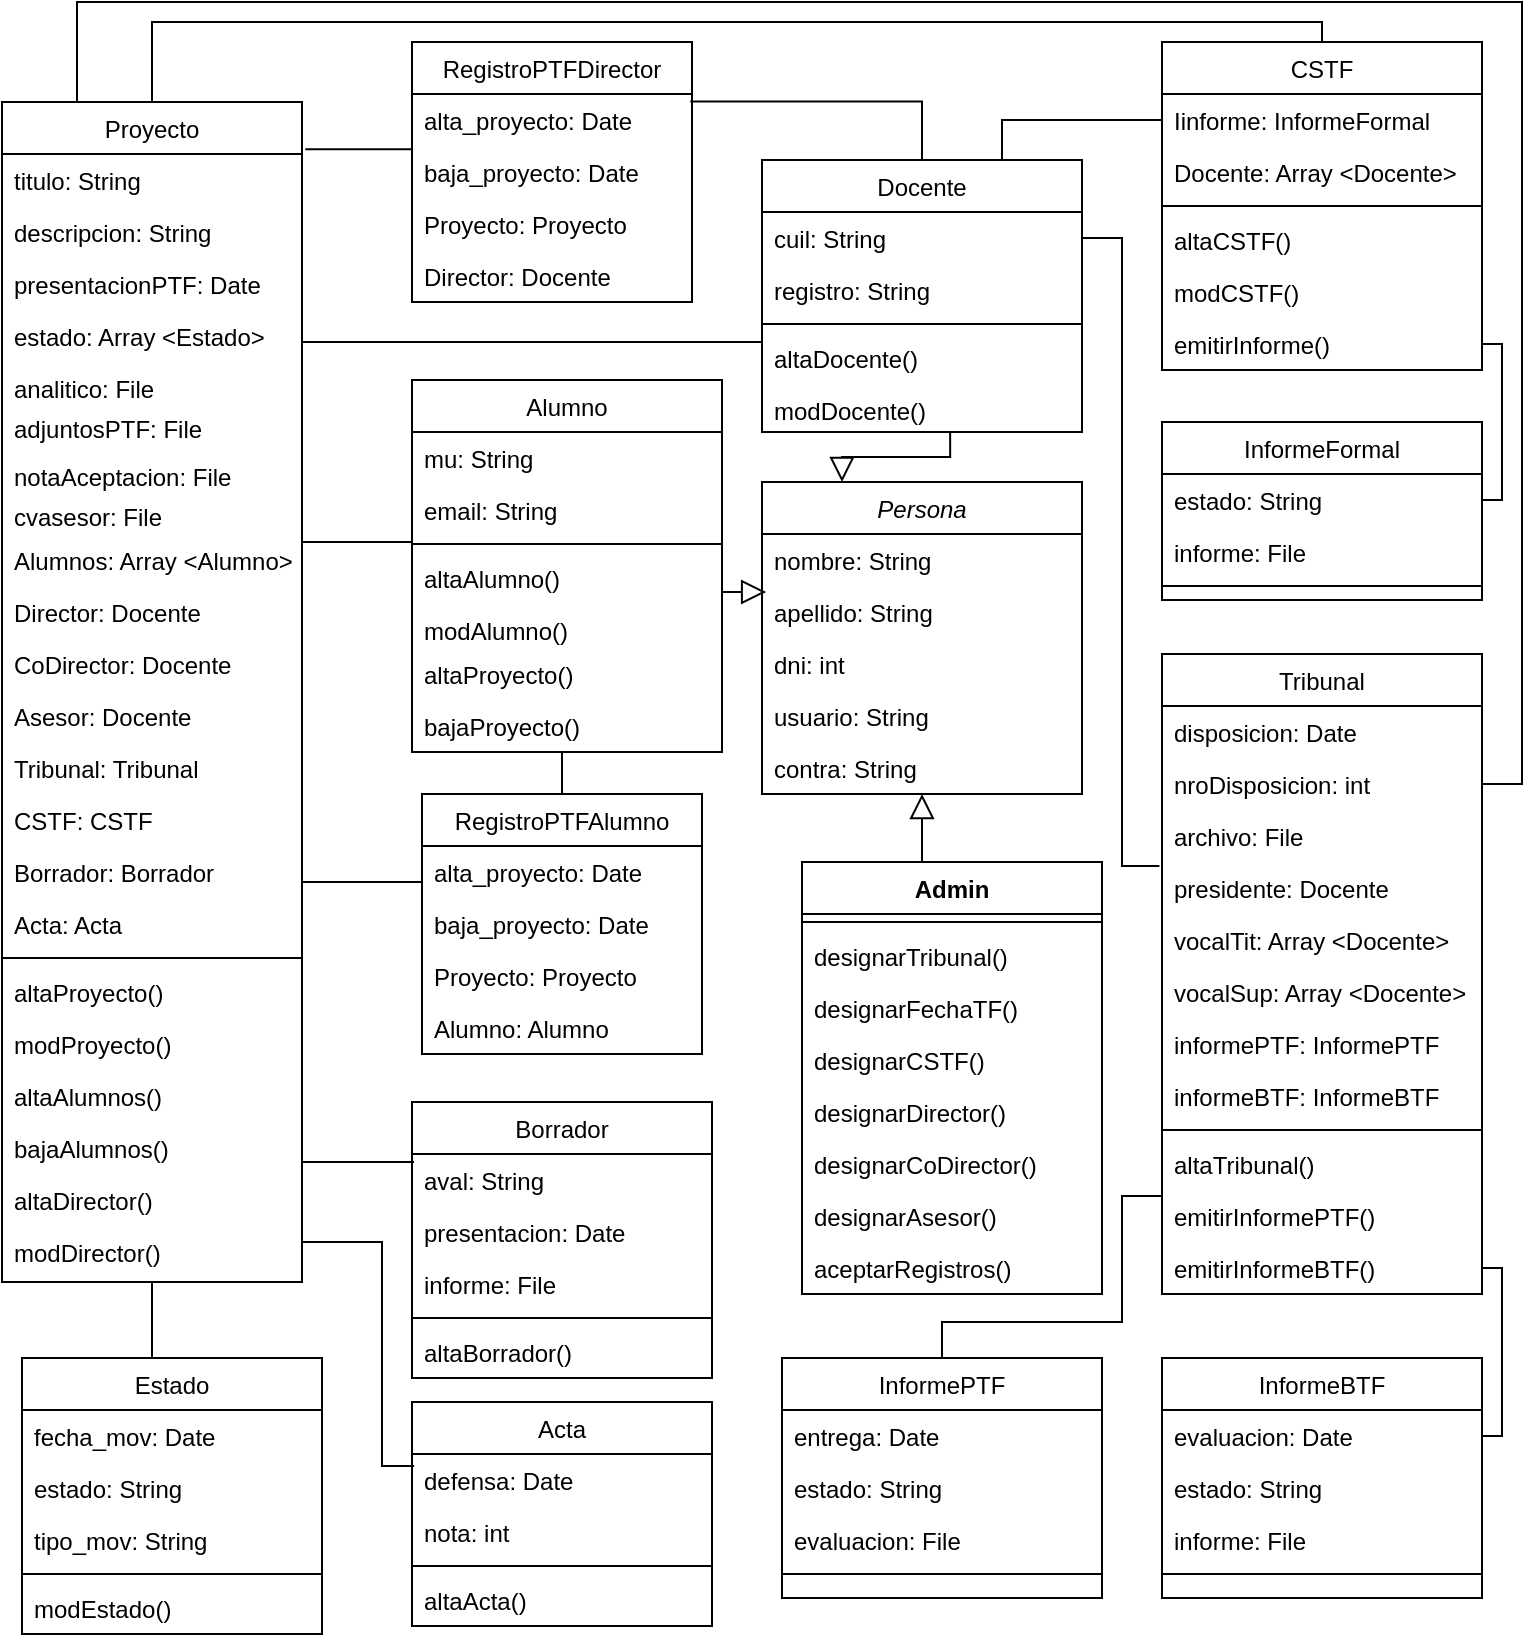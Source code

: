 <mxfile version="21.6.8" type="github">
  <diagram id="C5RBs43oDa-KdzZeNtuy" name="Page-1">
    <mxGraphModel dx="1674" dy="824" grid="1" gridSize="10" guides="1" tooltips="1" connect="1" arrows="1" fold="1" page="1" pageScale="1" pageWidth="827" pageHeight="1169" math="0" shadow="0">
      <root>
        <mxCell id="WIyWlLk6GJQsqaUBKTNV-0" />
        <mxCell id="WIyWlLk6GJQsqaUBKTNV-1" parent="WIyWlLk6GJQsqaUBKTNV-0" />
        <mxCell id="zkfFHV4jXpPFQw0GAbJ--0" value="Persona" style="swimlane;fontStyle=2;align=center;verticalAlign=top;childLayout=stackLayout;horizontal=1;startSize=26;horizontalStack=0;resizeParent=1;resizeLast=0;collapsible=1;marginBottom=0;rounded=0;shadow=0;strokeWidth=1;" parent="WIyWlLk6GJQsqaUBKTNV-1" vertex="1">
          <mxGeometry x="420" y="450" width="160" height="156" as="geometry">
            <mxRectangle x="230" y="140" width="160" height="26" as="alternateBounds" />
          </mxGeometry>
        </mxCell>
        <mxCell id="zkfFHV4jXpPFQw0GAbJ--1" value="nombre: String" style="text;align=left;verticalAlign=top;spacingLeft=4;spacingRight=4;overflow=hidden;rotatable=0;points=[[0,0.5],[1,0.5]];portConstraint=eastwest;" parent="zkfFHV4jXpPFQw0GAbJ--0" vertex="1">
          <mxGeometry y="26" width="160" height="26" as="geometry" />
        </mxCell>
        <mxCell id="zkfFHV4jXpPFQw0GAbJ--2" value="apellido: String" style="text;align=left;verticalAlign=top;spacingLeft=4;spacingRight=4;overflow=hidden;rotatable=0;points=[[0,0.5],[1,0.5]];portConstraint=eastwest;rounded=0;shadow=0;html=0;" parent="zkfFHV4jXpPFQw0GAbJ--0" vertex="1">
          <mxGeometry y="52" width="160" height="26" as="geometry" />
        </mxCell>
        <mxCell id="zkfFHV4jXpPFQw0GAbJ--3" value="dni: int&#xa;&#xa;" style="text;align=left;verticalAlign=top;spacingLeft=4;spacingRight=4;overflow=hidden;rotatable=0;points=[[0,0.5],[1,0.5]];portConstraint=eastwest;rounded=0;shadow=0;html=0;" parent="zkfFHV4jXpPFQw0GAbJ--0" vertex="1">
          <mxGeometry y="78" width="160" height="26" as="geometry" />
        </mxCell>
        <mxCell id="7Mly_BTtdw34i1whpnwI-66" value="usuario: String" style="text;align=left;verticalAlign=top;spacingLeft=4;spacingRight=4;overflow=hidden;rotatable=0;points=[[0,0.5],[1,0.5]];portConstraint=eastwest;rounded=0;shadow=0;html=0;" vertex="1" parent="zkfFHV4jXpPFQw0GAbJ--0">
          <mxGeometry y="104" width="160" height="26" as="geometry" />
        </mxCell>
        <mxCell id="7Mly_BTtdw34i1whpnwI-67" value="contra: String" style="text;align=left;verticalAlign=top;spacingLeft=4;spacingRight=4;overflow=hidden;rotatable=0;points=[[0,0.5],[1,0.5]];portConstraint=eastwest;rounded=0;shadow=0;html=0;" vertex="1" parent="zkfFHV4jXpPFQw0GAbJ--0">
          <mxGeometry y="130" width="160" height="26" as="geometry" />
        </mxCell>
        <mxCell id="zkfFHV4jXpPFQw0GAbJ--6" value="Alumno" style="swimlane;fontStyle=0;align=center;verticalAlign=top;childLayout=stackLayout;horizontal=1;startSize=26;horizontalStack=0;resizeParent=1;resizeLast=0;collapsible=1;marginBottom=0;rounded=0;shadow=0;strokeWidth=1;" parent="WIyWlLk6GJQsqaUBKTNV-1" vertex="1">
          <mxGeometry x="245" y="399" width="155" height="186" as="geometry">
            <mxRectangle x="130" y="380" width="160" height="26" as="alternateBounds" />
          </mxGeometry>
        </mxCell>
        <mxCell id="zkfFHV4jXpPFQw0GAbJ--7" value="mu: String" style="text;align=left;verticalAlign=top;spacingLeft=4;spacingRight=4;overflow=hidden;rotatable=0;points=[[0,0.5],[1,0.5]];portConstraint=eastwest;" parent="zkfFHV4jXpPFQw0GAbJ--6" vertex="1">
          <mxGeometry y="26" width="155" height="26" as="geometry" />
        </mxCell>
        <mxCell id="zkfFHV4jXpPFQw0GAbJ--8" value="email: String" style="text;align=left;verticalAlign=top;spacingLeft=4;spacingRight=4;overflow=hidden;rotatable=0;points=[[0,0.5],[1,0.5]];portConstraint=eastwest;rounded=0;shadow=0;html=0;" parent="zkfFHV4jXpPFQw0GAbJ--6" vertex="1">
          <mxGeometry y="52" width="155" height="26" as="geometry" />
        </mxCell>
        <mxCell id="zkfFHV4jXpPFQw0GAbJ--9" value="" style="line;html=1;strokeWidth=1;align=left;verticalAlign=middle;spacingTop=-1;spacingLeft=3;spacingRight=3;rotatable=0;labelPosition=right;points=[];portConstraint=eastwest;" parent="zkfFHV4jXpPFQw0GAbJ--6" vertex="1">
          <mxGeometry y="78" width="155" height="8" as="geometry" />
        </mxCell>
        <mxCell id="zkfFHV4jXpPFQw0GAbJ--11" value="altaAlumno()" style="text;align=left;verticalAlign=top;spacingLeft=4;spacingRight=4;overflow=hidden;rotatable=0;points=[[0,0.5],[1,0.5]];portConstraint=eastwest;" parent="zkfFHV4jXpPFQw0GAbJ--6" vertex="1">
          <mxGeometry y="86" width="155" height="26" as="geometry" />
        </mxCell>
        <mxCell id="7Mly_BTtdw34i1whpnwI-2" value="modAlumno()" style="text;align=left;verticalAlign=top;spacingLeft=4;spacingRight=4;overflow=hidden;rotatable=0;points=[[0,0.5],[1,0.5]];portConstraint=eastwest;" vertex="1" parent="zkfFHV4jXpPFQw0GAbJ--6">
          <mxGeometry y="112" width="155" height="22" as="geometry" />
        </mxCell>
        <mxCell id="7Mly_BTtdw34i1whpnwI-3" value="altaProyecto()&#xa;" style="text;align=left;verticalAlign=top;spacingLeft=4;spacingRight=4;overflow=hidden;rotatable=0;points=[[0,0.5],[1,0.5]];portConstraint=eastwest;" vertex="1" parent="zkfFHV4jXpPFQw0GAbJ--6">
          <mxGeometry y="134" width="155" height="26" as="geometry" />
        </mxCell>
        <mxCell id="7Mly_BTtdw34i1whpnwI-4" value="bajaProyecto()&#xa;" style="text;align=left;verticalAlign=top;spacingLeft=4;spacingRight=4;overflow=hidden;rotatable=0;points=[[0,0.5],[1,0.5]];portConstraint=eastwest;" vertex="1" parent="zkfFHV4jXpPFQw0GAbJ--6">
          <mxGeometry y="160" width="155" height="24" as="geometry" />
        </mxCell>
        <mxCell id="zkfFHV4jXpPFQw0GAbJ--12" value="" style="endArrow=block;endSize=10;endFill=0;shadow=0;strokeWidth=1;rounded=0;edgeStyle=elbowEdgeStyle;elbow=vertical;entryX=0.013;entryY=1.115;entryDx=0;entryDy=0;entryPerimeter=0;" parent="WIyWlLk6GJQsqaUBKTNV-1" source="zkfFHV4jXpPFQw0GAbJ--6" target="zkfFHV4jXpPFQw0GAbJ--1" edge="1">
          <mxGeometry width="160" relative="1" as="geometry">
            <mxPoint x="200" y="203" as="sourcePoint" />
            <mxPoint x="200" y="203" as="targetPoint" />
          </mxGeometry>
        </mxCell>
        <mxCell id="zkfFHV4jXpPFQw0GAbJ--13" value="Docente&#xa;" style="swimlane;fontStyle=0;align=center;verticalAlign=top;childLayout=stackLayout;horizontal=1;startSize=26;horizontalStack=0;resizeParent=1;resizeLast=0;collapsible=1;marginBottom=0;rounded=0;shadow=0;strokeWidth=1;" parent="WIyWlLk6GJQsqaUBKTNV-1" vertex="1">
          <mxGeometry x="420" y="289" width="160" height="136" as="geometry">
            <mxRectangle x="340" y="380" width="170" height="26" as="alternateBounds" />
          </mxGeometry>
        </mxCell>
        <mxCell id="zkfFHV4jXpPFQw0GAbJ--14" value="cuil: String" style="text;align=left;verticalAlign=top;spacingLeft=4;spacingRight=4;overflow=hidden;rotatable=0;points=[[0,0.5],[1,0.5]];portConstraint=eastwest;" parent="zkfFHV4jXpPFQw0GAbJ--13" vertex="1">
          <mxGeometry y="26" width="160" height="26" as="geometry" />
        </mxCell>
        <mxCell id="7Mly_BTtdw34i1whpnwI-275" value="registro: String" style="text;align=left;verticalAlign=top;spacingLeft=4;spacingRight=4;overflow=hidden;rotatable=0;points=[[0,0.5],[1,0.5]];portConstraint=eastwest;" vertex="1" parent="zkfFHV4jXpPFQw0GAbJ--13">
          <mxGeometry y="52" width="160" height="26" as="geometry" />
        </mxCell>
        <mxCell id="zkfFHV4jXpPFQw0GAbJ--15" value="" style="line;html=1;strokeWidth=1;align=left;verticalAlign=middle;spacingTop=-1;spacingLeft=3;spacingRight=3;rotatable=0;labelPosition=right;points=[];portConstraint=eastwest;" parent="zkfFHV4jXpPFQw0GAbJ--13" vertex="1">
          <mxGeometry y="78" width="160" height="8" as="geometry" />
        </mxCell>
        <mxCell id="7Mly_BTtdw34i1whpnwI-37" value="altaDocente()" style="text;align=left;verticalAlign=top;spacingLeft=4;spacingRight=4;overflow=hidden;rotatable=0;points=[[0,0.5],[1,0.5]];portConstraint=eastwest;" vertex="1" parent="zkfFHV4jXpPFQw0GAbJ--13">
          <mxGeometry y="86" width="160" height="26" as="geometry" />
        </mxCell>
        <mxCell id="7Mly_BTtdw34i1whpnwI-38" value="modDocente()" style="text;align=left;verticalAlign=top;spacingLeft=4;spacingRight=4;overflow=hidden;rotatable=0;points=[[0,0.5],[1,0.5]];portConstraint=eastwest;" vertex="1" parent="zkfFHV4jXpPFQw0GAbJ--13">
          <mxGeometry y="112" width="160" height="24" as="geometry" />
        </mxCell>
        <mxCell id="zkfFHV4jXpPFQw0GAbJ--16" value="" style="endArrow=block;endSize=10;endFill=0;shadow=0;strokeWidth=1;rounded=0;edgeStyle=elbowEdgeStyle;elbow=vertical;exitX=0.588;exitY=1;exitDx=0;exitDy=0;entryX=0.25;entryY=0;entryDx=0;entryDy=0;exitPerimeter=0;" parent="WIyWlLk6GJQsqaUBKTNV-1" source="7Mly_BTtdw34i1whpnwI-38" target="zkfFHV4jXpPFQw0GAbJ--0" edge="1">
          <mxGeometry width="160" relative="1" as="geometry">
            <mxPoint x="210" y="373" as="sourcePoint" />
            <mxPoint x="470" y="430" as="targetPoint" />
            <Array as="points" />
          </mxGeometry>
        </mxCell>
        <mxCell id="zkfFHV4jXpPFQw0GAbJ--17" value="Proyecto" style="swimlane;fontStyle=0;align=center;verticalAlign=top;childLayout=stackLayout;horizontal=1;startSize=26;horizontalStack=0;resizeParent=1;resizeLast=0;collapsible=1;marginBottom=0;rounded=0;shadow=0;strokeWidth=1;" parent="WIyWlLk6GJQsqaUBKTNV-1" vertex="1">
          <mxGeometry x="40" y="260" width="150" height="590" as="geometry">
            <mxRectangle x="130" y="570" width="160" height="26" as="alternateBounds" />
          </mxGeometry>
        </mxCell>
        <mxCell id="7Mly_BTtdw34i1whpnwI-48" value="titulo: String" style="text;align=left;verticalAlign=top;spacingLeft=4;spacingRight=4;overflow=hidden;rotatable=0;points=[[0,0.5],[1,0.5]];portConstraint=eastwest;" vertex="1" parent="zkfFHV4jXpPFQw0GAbJ--17">
          <mxGeometry y="26" width="150" height="26" as="geometry" />
        </mxCell>
        <mxCell id="7Mly_BTtdw34i1whpnwI-49" value="descripcion: String" style="text;align=left;verticalAlign=top;spacingLeft=4;spacingRight=4;overflow=hidden;rotatable=0;points=[[0,0.5],[1,0.5]];portConstraint=eastwest;" vertex="1" parent="zkfFHV4jXpPFQw0GAbJ--17">
          <mxGeometry y="52" width="150" height="26" as="geometry" />
        </mxCell>
        <mxCell id="7Mly_BTtdw34i1whpnwI-41" value="presentacionPTF: Date" style="text;align=left;verticalAlign=top;spacingLeft=4;spacingRight=4;overflow=hidden;rotatable=0;points=[[0,0.5],[1,0.5]];portConstraint=eastwest;" vertex="1" parent="zkfFHV4jXpPFQw0GAbJ--17">
          <mxGeometry y="78" width="150" height="26" as="geometry" />
        </mxCell>
        <mxCell id="7Mly_BTtdw34i1whpnwI-200" value="estado: Array &lt;Estado&gt;" style="text;align=left;verticalAlign=top;spacingLeft=4;spacingRight=4;overflow=hidden;rotatable=0;points=[[0,0.5],[1,0.5]];portConstraint=eastwest;" vertex="1" parent="zkfFHV4jXpPFQw0GAbJ--17">
          <mxGeometry y="104" width="150" height="26" as="geometry" />
        </mxCell>
        <mxCell id="7Mly_BTtdw34i1whpnwI-53" value="analitico: File" style="text;align=left;verticalAlign=top;spacingLeft=4;spacingRight=4;overflow=hidden;rotatable=0;points=[[0,0.5],[1,0.5]];portConstraint=eastwest;" vertex="1" parent="zkfFHV4jXpPFQw0GAbJ--17">
          <mxGeometry y="130" width="150" height="20" as="geometry" />
        </mxCell>
        <mxCell id="7Mly_BTtdw34i1whpnwI-52" value="adjuntosPTF: File" style="text;align=left;verticalAlign=top;spacingLeft=4;spacingRight=4;overflow=hidden;rotatable=0;points=[[0,0.5],[1,0.5]];portConstraint=eastwest;" vertex="1" parent="zkfFHV4jXpPFQw0GAbJ--17">
          <mxGeometry y="150" width="150" height="24" as="geometry" />
        </mxCell>
        <mxCell id="7Mly_BTtdw34i1whpnwI-50" value="notaAceptacion: File" style="text;align=left;verticalAlign=top;spacingLeft=4;spacingRight=4;overflow=hidden;rotatable=0;points=[[0,0.5],[1,0.5]];portConstraint=eastwest;" vertex="1" parent="zkfFHV4jXpPFQw0GAbJ--17">
          <mxGeometry y="174" width="150" height="20" as="geometry" />
        </mxCell>
        <mxCell id="7Mly_BTtdw34i1whpnwI-54" value="cvasesor: File" style="text;align=left;verticalAlign=top;spacingLeft=4;spacingRight=4;overflow=hidden;rotatable=0;points=[[0,0.5],[1,0.5]];portConstraint=eastwest;" vertex="1" parent="zkfFHV4jXpPFQw0GAbJ--17">
          <mxGeometry y="194" width="150" height="22" as="geometry" />
        </mxCell>
        <mxCell id="7Mly_BTtdw34i1whpnwI-137" value="Alumnos: Array &lt;Alumno&gt;" style="text;align=left;verticalAlign=top;spacingLeft=4;spacingRight=4;overflow=hidden;rotatable=0;points=[[0,0.5],[1,0.5]];portConstraint=eastwest;" vertex="1" parent="zkfFHV4jXpPFQw0GAbJ--17">
          <mxGeometry y="216" width="150" height="26" as="geometry" />
        </mxCell>
        <mxCell id="7Mly_BTtdw34i1whpnwI-40" value="Director: Docente&#xa;" style="text;align=left;verticalAlign=top;spacingLeft=4;spacingRight=4;overflow=hidden;rotatable=0;points=[[0,0.5],[1,0.5]];portConstraint=eastwest;" vertex="1" parent="zkfFHV4jXpPFQw0GAbJ--17">
          <mxGeometry y="242" width="150" height="26" as="geometry" />
        </mxCell>
        <mxCell id="7Mly_BTtdw34i1whpnwI-39" value="CoDirector: Docente&#xa;" style="text;align=left;verticalAlign=top;spacingLeft=4;spacingRight=4;overflow=hidden;rotatable=0;points=[[0,0.5],[1,0.5]];portConstraint=eastwest;" vertex="1" parent="zkfFHV4jXpPFQw0GAbJ--17">
          <mxGeometry y="268" width="150" height="26" as="geometry" />
        </mxCell>
        <mxCell id="7Mly_BTtdw34i1whpnwI-47" value="Asesor: Docente" style="text;align=left;verticalAlign=top;spacingLeft=4;spacingRight=4;overflow=hidden;rotatable=0;points=[[0,0.5],[1,0.5]];portConstraint=eastwest;" vertex="1" parent="zkfFHV4jXpPFQw0GAbJ--17">
          <mxGeometry y="294" width="150" height="26" as="geometry" />
        </mxCell>
        <mxCell id="7Mly_BTtdw34i1whpnwI-114" value="Tribunal: Tribunal&#xa;" style="text;align=left;verticalAlign=top;spacingLeft=4;spacingRight=4;overflow=hidden;rotatable=0;points=[[0,0.5],[1,0.5]];portConstraint=eastwest;" vertex="1" parent="zkfFHV4jXpPFQw0GAbJ--17">
          <mxGeometry y="320" width="150" height="26" as="geometry" />
        </mxCell>
        <mxCell id="7Mly_BTtdw34i1whpnwI-115" value="CSTF: CSTF" style="text;align=left;verticalAlign=top;spacingLeft=4;spacingRight=4;overflow=hidden;rotatable=0;points=[[0,0.5],[1,0.5]];portConstraint=eastwest;" vertex="1" parent="zkfFHV4jXpPFQw0GAbJ--17">
          <mxGeometry y="346" width="150" height="26" as="geometry" />
        </mxCell>
        <mxCell id="7Mly_BTtdw34i1whpnwI-166" value="Borrador: Borrador" style="text;align=left;verticalAlign=top;spacingLeft=4;spacingRight=4;overflow=hidden;rotatable=0;points=[[0,0.5],[1,0.5]];portConstraint=eastwest;" vertex="1" parent="zkfFHV4jXpPFQw0GAbJ--17">
          <mxGeometry y="372" width="150" height="26" as="geometry" />
        </mxCell>
        <mxCell id="7Mly_BTtdw34i1whpnwI-136" value="Acta: Acta" style="text;align=left;verticalAlign=top;spacingLeft=4;spacingRight=4;overflow=hidden;rotatable=0;points=[[0,0.5],[1,0.5]];portConstraint=eastwest;" vertex="1" parent="zkfFHV4jXpPFQw0GAbJ--17">
          <mxGeometry y="398" width="150" height="26" as="geometry" />
        </mxCell>
        <mxCell id="zkfFHV4jXpPFQw0GAbJ--23" value="" style="line;html=1;strokeWidth=1;align=left;verticalAlign=middle;spacingTop=-1;spacingLeft=3;spacingRight=3;rotatable=0;labelPosition=right;points=[];portConstraint=eastwest;" parent="zkfFHV4jXpPFQw0GAbJ--17" vertex="1">
          <mxGeometry y="424" width="150" height="8" as="geometry" />
        </mxCell>
        <mxCell id="zkfFHV4jXpPFQw0GAbJ--24" value="altaProyecto()" style="text;align=left;verticalAlign=top;spacingLeft=4;spacingRight=4;overflow=hidden;rotatable=0;points=[[0,0.5],[1,0.5]];portConstraint=eastwest;" parent="zkfFHV4jXpPFQw0GAbJ--17" vertex="1">
          <mxGeometry y="432" width="150" height="26" as="geometry" />
        </mxCell>
        <mxCell id="7Mly_BTtdw34i1whpnwI-194" value="modProyecto()" style="text;align=left;verticalAlign=top;spacingLeft=4;spacingRight=4;overflow=hidden;rotatable=0;points=[[0,0.5],[1,0.5]];portConstraint=eastwest;" vertex="1" parent="zkfFHV4jXpPFQw0GAbJ--17">
          <mxGeometry y="458" width="150" height="26" as="geometry" />
        </mxCell>
        <mxCell id="zkfFHV4jXpPFQw0GAbJ--25" value="altaAlumnos()" style="text;align=left;verticalAlign=top;spacingLeft=4;spacingRight=4;overflow=hidden;rotatable=0;points=[[0,0.5],[1,0.5]];portConstraint=eastwest;" parent="zkfFHV4jXpPFQw0GAbJ--17" vertex="1">
          <mxGeometry y="484" width="150" height="26" as="geometry" />
        </mxCell>
        <mxCell id="7Mly_BTtdw34i1whpnwI-44" value="bajaAlumnos()" style="text;align=left;verticalAlign=top;spacingLeft=4;spacingRight=4;overflow=hidden;rotatable=0;points=[[0,0.5],[1,0.5]];portConstraint=eastwest;" vertex="1" parent="zkfFHV4jXpPFQw0GAbJ--17">
          <mxGeometry y="510" width="150" height="26" as="geometry" />
        </mxCell>
        <mxCell id="7Mly_BTtdw34i1whpnwI-45" value="altaDirector()" style="text;align=left;verticalAlign=top;spacingLeft=4;spacingRight=4;overflow=hidden;rotatable=0;points=[[0,0.5],[1,0.5]];portConstraint=eastwest;" vertex="1" parent="zkfFHV4jXpPFQw0GAbJ--17">
          <mxGeometry y="536" width="150" height="26" as="geometry" />
        </mxCell>
        <mxCell id="7Mly_BTtdw34i1whpnwI-46" value="modDirector()" style="text;align=left;verticalAlign=top;spacingLeft=4;spacingRight=4;overflow=hidden;rotatable=0;points=[[0,0.5],[1,0.5]];portConstraint=eastwest;" vertex="1" parent="zkfFHV4jXpPFQw0GAbJ--17">
          <mxGeometry y="562" width="150" height="26" as="geometry" />
        </mxCell>
        <mxCell id="7Mly_BTtdw34i1whpnwI-230" style="edgeStyle=orthogonalEdgeStyle;rounded=0;orthogonalLoop=1;jettySize=auto;html=1;exitX=1;exitY=1;exitDx=0;exitDy=0;entryX=1;entryY=1.077;entryDx=0;entryDy=0;entryPerimeter=0;" edge="1" parent="zkfFHV4jXpPFQw0GAbJ--17" source="zkfFHV4jXpPFQw0GAbJ--17" target="7Mly_BTtdw34i1whpnwI-46">
          <mxGeometry relative="1" as="geometry" />
        </mxCell>
        <mxCell id="7Mly_BTtdw34i1whpnwI-5" value="" style="endArrow=none;html=1;edgeStyle=orthogonalEdgeStyle;rounded=0;" edge="1" parent="WIyWlLk6GJQsqaUBKTNV-1">
          <mxGeometry relative="1" as="geometry">
            <mxPoint x="245" y="490" as="sourcePoint" />
            <mxPoint x="190" y="480" as="targetPoint" />
            <Array as="points">
              <mxPoint x="245" y="480" />
            </Array>
          </mxGeometry>
        </mxCell>
        <mxCell id="7Mly_BTtdw34i1whpnwI-15" value="" style="endArrow=none;html=1;edgeStyle=orthogonalEdgeStyle;rounded=0;exitX=0;exitY=0.5;exitDx=0;exitDy=0;entryX=1;entryY=0.5;entryDx=0;entryDy=0;" edge="1" parent="WIyWlLk6GJQsqaUBKTNV-1" target="7Mly_BTtdw34i1whpnwI-200">
          <mxGeometry relative="1" as="geometry">
            <mxPoint x="420" y="330" as="sourcePoint" />
            <mxPoint x="193" y="334" as="targetPoint" />
            <Array as="points">
              <mxPoint x="420" y="380" />
              <mxPoint x="190" y="380" />
            </Array>
          </mxGeometry>
        </mxCell>
        <mxCell id="7Mly_BTtdw34i1whpnwI-61" value="CSTF" style="swimlane;fontStyle=0;align=center;verticalAlign=top;childLayout=stackLayout;horizontal=1;startSize=26;horizontalStack=0;resizeParent=1;resizeLast=0;collapsible=1;marginBottom=0;rounded=0;shadow=0;strokeWidth=1;" vertex="1" parent="WIyWlLk6GJQsqaUBKTNV-1">
          <mxGeometry x="620" y="230" width="160" height="164" as="geometry">
            <mxRectangle x="340" y="380" width="170" height="26" as="alternateBounds" />
          </mxGeometry>
        </mxCell>
        <mxCell id="7Mly_BTtdw34i1whpnwI-265" value="Iinforme: InformeFormal" style="text;align=left;verticalAlign=top;spacingLeft=4;spacingRight=4;overflow=hidden;rotatable=0;points=[[0,0.5],[1,0.5]];portConstraint=eastwest;" vertex="1" parent="7Mly_BTtdw34i1whpnwI-61">
          <mxGeometry y="26" width="160" height="26" as="geometry" />
        </mxCell>
        <mxCell id="7Mly_BTtdw34i1whpnwI-116" value="Docente: Array &lt;Docente&gt;" style="text;align=left;verticalAlign=top;spacingLeft=4;spacingRight=4;overflow=hidden;rotatable=0;points=[[0,0.5],[1,0.5]];portConstraint=eastwest;" vertex="1" parent="7Mly_BTtdw34i1whpnwI-61">
          <mxGeometry y="52" width="160" height="26" as="geometry" />
        </mxCell>
        <mxCell id="7Mly_BTtdw34i1whpnwI-63" value="" style="line;html=1;strokeWidth=1;align=left;verticalAlign=middle;spacingTop=-1;spacingLeft=3;spacingRight=3;rotatable=0;labelPosition=right;points=[];portConstraint=eastwest;" vertex="1" parent="7Mly_BTtdw34i1whpnwI-61">
          <mxGeometry y="78" width="160" height="8" as="geometry" />
        </mxCell>
        <mxCell id="7Mly_BTtdw34i1whpnwI-203" value="altaCSTF()" style="text;align=left;verticalAlign=top;spacingLeft=4;spacingRight=4;overflow=hidden;rotatable=0;points=[[0,0.5],[1,0.5]];portConstraint=eastwest;" vertex="1" parent="7Mly_BTtdw34i1whpnwI-61">
          <mxGeometry y="86" width="160" height="26" as="geometry" />
        </mxCell>
        <mxCell id="7Mly_BTtdw34i1whpnwI-202" value="modCSTF()" style="text;align=left;verticalAlign=top;spacingLeft=4;spacingRight=4;overflow=hidden;rotatable=0;points=[[0,0.5],[1,0.5]];portConstraint=eastwest;" vertex="1" parent="7Mly_BTtdw34i1whpnwI-61">
          <mxGeometry y="112" width="160" height="26" as="geometry" />
        </mxCell>
        <mxCell id="7Mly_BTtdw34i1whpnwI-64" value="emitirInforme()" style="text;align=left;verticalAlign=top;spacingLeft=4;spacingRight=4;overflow=hidden;rotatable=0;points=[[0,0.5],[1,0.5]];portConstraint=eastwest;" vertex="1" parent="7Mly_BTtdw34i1whpnwI-61">
          <mxGeometry y="138" width="160" height="26" as="geometry" />
        </mxCell>
        <mxCell id="7Mly_BTtdw34i1whpnwI-71" value="Tribunal" style="swimlane;fontStyle=0;align=center;verticalAlign=top;childLayout=stackLayout;horizontal=1;startSize=26;horizontalStack=0;resizeParent=1;resizeLast=0;collapsible=1;marginBottom=0;rounded=0;shadow=0;strokeWidth=1;" vertex="1" parent="WIyWlLk6GJQsqaUBKTNV-1">
          <mxGeometry x="620" y="536" width="160" height="320" as="geometry">
            <mxRectangle x="130" y="380" width="160" height="26" as="alternateBounds" />
          </mxGeometry>
        </mxCell>
        <mxCell id="7Mly_BTtdw34i1whpnwI-80" value="disposicion: Date&#xa;" style="text;align=left;verticalAlign=top;spacingLeft=4;spacingRight=4;overflow=hidden;rotatable=0;points=[[0,0.5],[1,0.5]];portConstraint=eastwest;" vertex="1" parent="7Mly_BTtdw34i1whpnwI-71">
          <mxGeometry y="26" width="160" height="26" as="geometry" />
        </mxCell>
        <mxCell id="7Mly_BTtdw34i1whpnwI-81" value="nroDisposicion: int" style="text;align=left;verticalAlign=top;spacingLeft=4;spacingRight=4;overflow=hidden;rotatable=0;points=[[0,0.5],[1,0.5]];portConstraint=eastwest;" vertex="1" parent="7Mly_BTtdw34i1whpnwI-71">
          <mxGeometry y="52" width="160" height="26" as="geometry" />
        </mxCell>
        <mxCell id="7Mly_BTtdw34i1whpnwI-82" value="archivo: File" style="text;align=left;verticalAlign=top;spacingLeft=4;spacingRight=4;overflow=hidden;rotatable=0;points=[[0,0.5],[1,0.5]];portConstraint=eastwest;" vertex="1" parent="7Mly_BTtdw34i1whpnwI-71">
          <mxGeometry y="78" width="160" height="26" as="geometry" />
        </mxCell>
        <mxCell id="7Mly_BTtdw34i1whpnwI-72" value="presidente: Docente" style="text;align=left;verticalAlign=top;spacingLeft=4;spacingRight=4;overflow=hidden;rotatable=0;points=[[0,0.5],[1,0.5]];portConstraint=eastwest;" vertex="1" parent="7Mly_BTtdw34i1whpnwI-71">
          <mxGeometry y="104" width="160" height="26" as="geometry" />
        </mxCell>
        <mxCell id="7Mly_BTtdw34i1whpnwI-73" value="vocalTit: Array &lt;Docente&gt;" style="text;align=left;verticalAlign=top;spacingLeft=4;spacingRight=4;overflow=hidden;rotatable=0;points=[[0,0.5],[1,0.5]];portConstraint=eastwest;rounded=0;shadow=0;html=0;" vertex="1" parent="7Mly_BTtdw34i1whpnwI-71">
          <mxGeometry y="130" width="160" height="26" as="geometry" />
        </mxCell>
        <mxCell id="7Mly_BTtdw34i1whpnwI-74" value="vocalSup: Array &lt;Docente&gt;" style="text;align=left;verticalAlign=top;spacingLeft=4;spacingRight=4;overflow=hidden;rotatable=0;points=[[0,0.5],[1,0.5]];portConstraint=eastwest;rounded=0;shadow=0;html=0;" vertex="1" parent="7Mly_BTtdw34i1whpnwI-71">
          <mxGeometry y="156" width="160" height="26" as="geometry" />
        </mxCell>
        <mxCell id="7Mly_BTtdw34i1whpnwI-120" value="informePTF: InformePTF" style="text;align=left;verticalAlign=top;spacingLeft=4;spacingRight=4;overflow=hidden;rotatable=0;points=[[0,0.5],[1,0.5]];portConstraint=eastwest;rounded=0;shadow=0;html=0;" vertex="1" parent="7Mly_BTtdw34i1whpnwI-71">
          <mxGeometry y="182" width="160" height="26" as="geometry" />
        </mxCell>
        <mxCell id="7Mly_BTtdw34i1whpnwI-144" value="informeBTF: InformeBTF" style="text;align=left;verticalAlign=top;spacingLeft=4;spacingRight=4;overflow=hidden;rotatable=0;points=[[0,0.5],[1,0.5]];portConstraint=eastwest;rounded=0;shadow=0;html=0;" vertex="1" parent="7Mly_BTtdw34i1whpnwI-71">
          <mxGeometry y="208" width="160" height="26" as="geometry" />
        </mxCell>
        <mxCell id="7Mly_BTtdw34i1whpnwI-75" value="" style="line;html=1;strokeWidth=1;align=left;verticalAlign=middle;spacingTop=-1;spacingLeft=3;spacingRight=3;rotatable=0;labelPosition=right;points=[];portConstraint=eastwest;" vertex="1" parent="7Mly_BTtdw34i1whpnwI-71">
          <mxGeometry y="234" width="160" height="8" as="geometry" />
        </mxCell>
        <mxCell id="7Mly_BTtdw34i1whpnwI-76" value="altaTribunal()" style="text;align=left;verticalAlign=top;spacingLeft=4;spacingRight=4;overflow=hidden;rotatable=0;points=[[0,0.5],[1,0.5]];portConstraint=eastwest;" vertex="1" parent="7Mly_BTtdw34i1whpnwI-71">
          <mxGeometry y="242" width="160" height="26" as="geometry" />
        </mxCell>
        <mxCell id="7Mly_BTtdw34i1whpnwI-143" value="emitirInformePTF()" style="text;align=left;verticalAlign=top;spacingLeft=4;spacingRight=4;overflow=hidden;rotatable=0;points=[[0,0.5],[1,0.5]];portConstraint=eastwest;" vertex="1" parent="7Mly_BTtdw34i1whpnwI-71">
          <mxGeometry y="268" width="160" height="26" as="geometry" />
        </mxCell>
        <mxCell id="7Mly_BTtdw34i1whpnwI-83" value="emitirInformeBTF()" style="text;align=left;verticalAlign=top;spacingLeft=4;spacingRight=4;overflow=hidden;rotatable=0;points=[[0,0.5],[1,0.5]];portConstraint=eastwest;" vertex="1" parent="7Mly_BTtdw34i1whpnwI-71">
          <mxGeometry y="294" width="160" height="26" as="geometry" />
        </mxCell>
        <mxCell id="7Mly_BTtdw34i1whpnwI-84" value="InformePTF" style="swimlane;fontStyle=0;align=center;verticalAlign=top;childLayout=stackLayout;horizontal=1;startSize=26;horizontalStack=0;resizeParent=1;resizeLast=0;collapsible=1;marginBottom=0;rounded=0;shadow=0;strokeWidth=1;" vertex="1" parent="WIyWlLk6GJQsqaUBKTNV-1">
          <mxGeometry x="430" y="888" width="160" height="120" as="geometry">
            <mxRectangle x="340" y="380" width="170" height="26" as="alternateBounds" />
          </mxGeometry>
        </mxCell>
        <mxCell id="7Mly_BTtdw34i1whpnwI-89" value="entrega: Date" style="text;align=left;verticalAlign=top;spacingLeft=4;spacingRight=4;overflow=hidden;rotatable=0;points=[[0,0.5],[1,0.5]];portConstraint=eastwest;" vertex="1" parent="7Mly_BTtdw34i1whpnwI-84">
          <mxGeometry y="26" width="160" height="26" as="geometry" />
        </mxCell>
        <mxCell id="7Mly_BTtdw34i1whpnwI-90" value="estado: String" style="text;align=left;verticalAlign=top;spacingLeft=4;spacingRight=4;overflow=hidden;rotatable=0;points=[[0,0.5],[1,0.5]];portConstraint=eastwest;" vertex="1" parent="7Mly_BTtdw34i1whpnwI-84">
          <mxGeometry y="52" width="160" height="26" as="geometry" />
        </mxCell>
        <mxCell id="7Mly_BTtdw34i1whpnwI-85" value="evaluacion: File" style="text;align=left;verticalAlign=top;spacingLeft=4;spacingRight=4;overflow=hidden;rotatable=0;points=[[0,0.5],[1,0.5]];portConstraint=eastwest;" vertex="1" parent="7Mly_BTtdw34i1whpnwI-84">
          <mxGeometry y="78" width="160" height="26" as="geometry" />
        </mxCell>
        <mxCell id="7Mly_BTtdw34i1whpnwI-86" value="" style="line;html=1;strokeWidth=1;align=left;verticalAlign=middle;spacingTop=-1;spacingLeft=3;spacingRight=3;rotatable=0;labelPosition=right;points=[];portConstraint=eastwest;" vertex="1" parent="7Mly_BTtdw34i1whpnwI-84">
          <mxGeometry y="104" width="160" height="8" as="geometry" />
        </mxCell>
        <mxCell id="7Mly_BTtdw34i1whpnwI-91" value="InformeFormal" style="swimlane;fontStyle=0;align=center;verticalAlign=top;childLayout=stackLayout;horizontal=1;startSize=26;horizontalStack=0;resizeParent=1;resizeLast=0;collapsible=1;marginBottom=0;rounded=0;shadow=0;strokeWidth=1;" vertex="1" parent="WIyWlLk6GJQsqaUBKTNV-1">
          <mxGeometry x="620" y="420" width="160" height="89" as="geometry">
            <mxRectangle x="340" y="380" width="170" height="26" as="alternateBounds" />
          </mxGeometry>
        </mxCell>
        <mxCell id="7Mly_BTtdw34i1whpnwI-93" value="estado: String" style="text;align=left;verticalAlign=top;spacingLeft=4;spacingRight=4;overflow=hidden;rotatable=0;points=[[0,0.5],[1,0.5]];portConstraint=eastwest;" vertex="1" parent="7Mly_BTtdw34i1whpnwI-91">
          <mxGeometry y="26" width="160" height="26" as="geometry" />
        </mxCell>
        <mxCell id="7Mly_BTtdw34i1whpnwI-94" value="informe: File" style="text;align=left;verticalAlign=top;spacingLeft=4;spacingRight=4;overflow=hidden;rotatable=0;points=[[0,0.5],[1,0.5]];portConstraint=eastwest;" vertex="1" parent="7Mly_BTtdw34i1whpnwI-91">
          <mxGeometry y="52" width="160" height="26" as="geometry" />
        </mxCell>
        <mxCell id="7Mly_BTtdw34i1whpnwI-95" value="" style="line;html=1;strokeWidth=1;align=left;verticalAlign=middle;spacingTop=-1;spacingLeft=3;spacingRight=3;rotatable=0;labelPosition=right;points=[];portConstraint=eastwest;" vertex="1" parent="7Mly_BTtdw34i1whpnwI-91">
          <mxGeometry y="78" width="160" height="8" as="geometry" />
        </mxCell>
        <mxCell id="7Mly_BTtdw34i1whpnwI-96" value="" style="endArrow=none;html=1;edgeStyle=orthogonalEdgeStyle;rounded=0;exitX=-0.008;exitY=1.077;exitDx=0;exitDy=0;entryX=1;entryY=0.5;entryDx=0;entryDy=0;exitPerimeter=0;" edge="1" parent="WIyWlLk6GJQsqaUBKTNV-1" source="7Mly_BTtdw34i1whpnwI-82" target="zkfFHV4jXpPFQw0GAbJ--14">
          <mxGeometry relative="1" as="geometry">
            <mxPoint x="330" y="570" as="sourcePoint" />
            <mxPoint x="490" y="570" as="targetPoint" />
          </mxGeometry>
        </mxCell>
        <mxCell id="7Mly_BTtdw34i1whpnwI-127" value="RegistroPTFAlumno" style="swimlane;fontStyle=0;align=center;verticalAlign=top;childLayout=stackLayout;horizontal=1;startSize=26;horizontalStack=0;resizeParent=1;resizeLast=0;collapsible=1;marginBottom=0;rounded=0;shadow=0;strokeWidth=1;" vertex="1" parent="WIyWlLk6GJQsqaUBKTNV-1">
          <mxGeometry x="250" y="606" width="140" height="130" as="geometry">
            <mxRectangle x="340" y="380" width="170" height="26" as="alternateBounds" />
          </mxGeometry>
        </mxCell>
        <mxCell id="7Mly_BTtdw34i1whpnwI-131" value="alta_proyecto: Date" style="text;align=left;verticalAlign=top;spacingLeft=4;spacingRight=4;overflow=hidden;rotatable=0;points=[[0,0.5],[1,0.5]];portConstraint=eastwest;" vertex="1" parent="7Mly_BTtdw34i1whpnwI-127">
          <mxGeometry y="26" width="140" height="26" as="geometry" />
        </mxCell>
        <mxCell id="7Mly_BTtdw34i1whpnwI-217" value="baja_proyecto: Date" style="text;align=left;verticalAlign=top;spacingLeft=4;spacingRight=4;overflow=hidden;rotatable=0;points=[[0,0.5],[1,0.5]];portConstraint=eastwest;" vertex="1" parent="7Mly_BTtdw34i1whpnwI-127">
          <mxGeometry y="52" width="140" height="26" as="geometry" />
        </mxCell>
        <mxCell id="7Mly_BTtdw34i1whpnwI-218" value="Proyecto: Proyecto" style="text;align=left;verticalAlign=top;spacingLeft=4;spacingRight=4;overflow=hidden;rotatable=0;points=[[0,0.5],[1,0.5]];portConstraint=eastwest;" vertex="1" parent="7Mly_BTtdw34i1whpnwI-127">
          <mxGeometry y="78" width="140" height="26" as="geometry" />
        </mxCell>
        <mxCell id="7Mly_BTtdw34i1whpnwI-219" value="Alumno: Alumno" style="text;align=left;verticalAlign=top;spacingLeft=4;spacingRight=4;overflow=hidden;rotatable=0;points=[[0,0.5],[1,0.5]];portConstraint=eastwest;" vertex="1" parent="7Mly_BTtdw34i1whpnwI-127">
          <mxGeometry y="104" width="140" height="26" as="geometry" />
        </mxCell>
        <mxCell id="7Mly_BTtdw34i1whpnwI-138" value="InformeBTF" style="swimlane;fontStyle=0;align=center;verticalAlign=top;childLayout=stackLayout;horizontal=1;startSize=26;horizontalStack=0;resizeParent=1;resizeLast=0;collapsible=1;marginBottom=0;rounded=0;shadow=0;strokeWidth=1;" vertex="1" parent="WIyWlLk6GJQsqaUBKTNV-1">
          <mxGeometry x="620" y="888" width="160" height="120" as="geometry">
            <mxRectangle x="340" y="380" width="170" height="26" as="alternateBounds" />
          </mxGeometry>
        </mxCell>
        <mxCell id="7Mly_BTtdw34i1whpnwI-139" value="evaluacion: Date" style="text;align=left;verticalAlign=top;spacingLeft=4;spacingRight=4;overflow=hidden;rotatable=0;points=[[0,0.5],[1,0.5]];portConstraint=eastwest;" vertex="1" parent="7Mly_BTtdw34i1whpnwI-138">
          <mxGeometry y="26" width="160" height="26" as="geometry" />
        </mxCell>
        <mxCell id="7Mly_BTtdw34i1whpnwI-140" value="estado: String" style="text;align=left;verticalAlign=top;spacingLeft=4;spacingRight=4;overflow=hidden;rotatable=0;points=[[0,0.5],[1,0.5]];portConstraint=eastwest;" vertex="1" parent="7Mly_BTtdw34i1whpnwI-138">
          <mxGeometry y="52" width="160" height="26" as="geometry" />
        </mxCell>
        <mxCell id="7Mly_BTtdw34i1whpnwI-141" value="informe: File" style="text;align=left;verticalAlign=top;spacingLeft=4;spacingRight=4;overflow=hidden;rotatable=0;points=[[0,0.5],[1,0.5]];portConstraint=eastwest;" vertex="1" parent="7Mly_BTtdw34i1whpnwI-138">
          <mxGeometry y="78" width="160" height="26" as="geometry" />
        </mxCell>
        <mxCell id="7Mly_BTtdw34i1whpnwI-142" value="" style="line;html=1;strokeWidth=1;align=left;verticalAlign=middle;spacingTop=-1;spacingLeft=3;spacingRight=3;rotatable=0;labelPosition=right;points=[];portConstraint=eastwest;" vertex="1" parent="7Mly_BTtdw34i1whpnwI-138">
          <mxGeometry y="104" width="160" height="8" as="geometry" />
        </mxCell>
        <mxCell id="7Mly_BTtdw34i1whpnwI-148" value="" style="endArrow=none;html=1;edgeStyle=orthogonalEdgeStyle;rounded=0;entryX=0.5;entryY=0;entryDx=0;entryDy=0;exitX=0;exitY=0.5;exitDx=0;exitDy=0;" edge="1" parent="WIyWlLk6GJQsqaUBKTNV-1" source="7Mly_BTtdw34i1whpnwI-83" target="7Mly_BTtdw34i1whpnwI-84">
          <mxGeometry relative="1" as="geometry">
            <mxPoint x="335" y="752" as="sourcePoint" />
            <mxPoint x="495" y="752" as="targetPoint" />
            <Array as="points">
              <mxPoint x="600" y="807" />
              <mxPoint x="600" y="870" />
              <mxPoint x="510" y="870" />
            </Array>
          </mxGeometry>
        </mxCell>
        <mxCell id="7Mly_BTtdw34i1whpnwI-151" value="Admin" style="swimlane;fontStyle=1;align=center;verticalAlign=top;childLayout=stackLayout;horizontal=1;startSize=26;horizontalStack=0;resizeParent=1;resizeParentMax=0;resizeLast=0;collapsible=1;marginBottom=0;whiteSpace=wrap;html=1;" vertex="1" parent="WIyWlLk6GJQsqaUBKTNV-1">
          <mxGeometry x="440" y="640" width="150" height="216" as="geometry" />
        </mxCell>
        <mxCell id="7Mly_BTtdw34i1whpnwI-153" value="" style="line;strokeWidth=1;fillColor=none;align=left;verticalAlign=middle;spacingTop=-1;spacingLeft=3;spacingRight=3;rotatable=0;labelPosition=right;points=[];portConstraint=eastwest;strokeColor=inherit;" vertex="1" parent="7Mly_BTtdw34i1whpnwI-151">
          <mxGeometry y="26" width="150" height="8" as="geometry" />
        </mxCell>
        <mxCell id="7Mly_BTtdw34i1whpnwI-154" value="designarTribunal()" style="text;strokeColor=none;fillColor=none;align=left;verticalAlign=top;spacingLeft=4;spacingRight=4;overflow=hidden;rotatable=0;points=[[0,0.5],[1,0.5]];portConstraint=eastwest;whiteSpace=wrap;html=1;" vertex="1" parent="7Mly_BTtdw34i1whpnwI-151">
          <mxGeometry y="34" width="150" height="26" as="geometry" />
        </mxCell>
        <mxCell id="7Mly_BTtdw34i1whpnwI-155" value="designarFechaTF()" style="text;strokeColor=none;fillColor=none;align=left;verticalAlign=top;spacingLeft=4;spacingRight=4;overflow=hidden;rotatable=0;points=[[0,0.5],[1,0.5]];portConstraint=eastwest;whiteSpace=wrap;html=1;" vertex="1" parent="7Mly_BTtdw34i1whpnwI-151">
          <mxGeometry y="60" width="150" height="26" as="geometry" />
        </mxCell>
        <mxCell id="7Mly_BTtdw34i1whpnwI-234" value="designarCSTF()" style="text;strokeColor=none;fillColor=none;align=left;verticalAlign=top;spacingLeft=4;spacingRight=4;overflow=hidden;rotatable=0;points=[[0,0.5],[1,0.5]];portConstraint=eastwest;whiteSpace=wrap;html=1;" vertex="1" parent="7Mly_BTtdw34i1whpnwI-151">
          <mxGeometry y="86" width="150" height="26" as="geometry" />
        </mxCell>
        <mxCell id="7Mly_BTtdw34i1whpnwI-235" value="designarDirector()" style="text;strokeColor=none;fillColor=none;align=left;verticalAlign=top;spacingLeft=4;spacingRight=4;overflow=hidden;rotatable=0;points=[[0,0.5],[1,0.5]];portConstraint=eastwest;whiteSpace=wrap;html=1;" vertex="1" parent="7Mly_BTtdw34i1whpnwI-151">
          <mxGeometry y="112" width="150" height="26" as="geometry" />
        </mxCell>
        <mxCell id="7Mly_BTtdw34i1whpnwI-236" value="designarCoDirector()" style="text;strokeColor=none;fillColor=none;align=left;verticalAlign=top;spacingLeft=4;spacingRight=4;overflow=hidden;rotatable=0;points=[[0,0.5],[1,0.5]];portConstraint=eastwest;whiteSpace=wrap;html=1;" vertex="1" parent="7Mly_BTtdw34i1whpnwI-151">
          <mxGeometry y="138" width="150" height="26" as="geometry" />
        </mxCell>
        <mxCell id="7Mly_BTtdw34i1whpnwI-237" value="designarAsesor()" style="text;strokeColor=none;fillColor=none;align=left;verticalAlign=top;spacingLeft=4;spacingRight=4;overflow=hidden;rotatable=0;points=[[0,0.5],[1,0.5]];portConstraint=eastwest;whiteSpace=wrap;html=1;" vertex="1" parent="7Mly_BTtdw34i1whpnwI-151">
          <mxGeometry y="164" width="150" height="26" as="geometry" />
        </mxCell>
        <mxCell id="7Mly_BTtdw34i1whpnwI-238" value="aceptarRegistros()" style="text;strokeColor=none;fillColor=none;align=left;verticalAlign=top;spacingLeft=4;spacingRight=4;overflow=hidden;rotatable=0;points=[[0,0.5],[1,0.5]];portConstraint=eastwest;whiteSpace=wrap;html=1;" vertex="1" parent="7Mly_BTtdw34i1whpnwI-151">
          <mxGeometry y="190" width="150" height="26" as="geometry" />
        </mxCell>
        <mxCell id="7Mly_BTtdw34i1whpnwI-156" value="" style="endArrow=block;endSize=10;endFill=0;shadow=0;strokeWidth=1;rounded=0;edgeStyle=elbowEdgeStyle;elbow=horizontal;exitX=0.5;exitY=0;exitDx=0;exitDy=0;" edge="1" parent="WIyWlLk6GJQsqaUBKTNV-1" target="7Mly_BTtdw34i1whpnwI-67">
          <mxGeometry width="160" relative="1" as="geometry">
            <mxPoint x="514.5" y="640" as="sourcePoint" />
            <mxPoint x="490" y="610" as="targetPoint" />
            <Array as="points">
              <mxPoint x="500" y="630" />
            </Array>
          </mxGeometry>
        </mxCell>
        <mxCell id="7Mly_BTtdw34i1whpnwI-157" value="Acta" style="swimlane;fontStyle=0;align=center;verticalAlign=top;childLayout=stackLayout;horizontal=1;startSize=26;horizontalStack=0;resizeParent=1;resizeLast=0;collapsible=1;marginBottom=0;rounded=0;shadow=0;strokeWidth=1;" vertex="1" parent="WIyWlLk6GJQsqaUBKTNV-1">
          <mxGeometry x="245" y="910" width="150" height="112" as="geometry">
            <mxRectangle x="340" y="380" width="170" height="26" as="alternateBounds" />
          </mxGeometry>
        </mxCell>
        <mxCell id="7Mly_BTtdw34i1whpnwI-158" value="defensa: Date" style="text;align=left;verticalAlign=top;spacingLeft=4;spacingRight=4;overflow=hidden;rotatable=0;points=[[0,0.5],[1,0.5]];portConstraint=eastwest;" vertex="1" parent="7Mly_BTtdw34i1whpnwI-157">
          <mxGeometry y="26" width="150" height="26" as="geometry" />
        </mxCell>
        <mxCell id="7Mly_BTtdw34i1whpnwI-159" value="nota: int" style="text;align=left;verticalAlign=top;spacingLeft=4;spacingRight=4;overflow=hidden;rotatable=0;points=[[0,0.5],[1,0.5]];portConstraint=eastwest;" vertex="1" parent="7Mly_BTtdw34i1whpnwI-157">
          <mxGeometry y="52" width="150" height="26" as="geometry" />
        </mxCell>
        <mxCell id="7Mly_BTtdw34i1whpnwI-161" value="" style="line;html=1;strokeWidth=1;align=left;verticalAlign=middle;spacingTop=-1;spacingLeft=3;spacingRight=3;rotatable=0;labelPosition=right;points=[];portConstraint=eastwest;" vertex="1" parent="7Mly_BTtdw34i1whpnwI-157">
          <mxGeometry y="78" width="150" height="8" as="geometry" />
        </mxCell>
        <mxCell id="7Mly_BTtdw34i1whpnwI-162" value="altaActa()" style="text;align=left;verticalAlign=top;spacingLeft=4;spacingRight=4;overflow=hidden;rotatable=0;points=[[0,0.5],[1,0.5]];portConstraint=eastwest;" vertex="1" parent="7Mly_BTtdw34i1whpnwI-157">
          <mxGeometry y="86" width="150" height="26" as="geometry" />
        </mxCell>
        <mxCell id="7Mly_BTtdw34i1whpnwI-204" value="Borrador" style="swimlane;fontStyle=0;align=center;verticalAlign=top;childLayout=stackLayout;horizontal=1;startSize=26;horizontalStack=0;resizeParent=1;resizeLast=0;collapsible=1;marginBottom=0;rounded=0;shadow=0;strokeWidth=1;" vertex="1" parent="WIyWlLk6GJQsqaUBKTNV-1">
          <mxGeometry x="245" y="760" width="150" height="138" as="geometry">
            <mxRectangle x="340" y="380" width="170" height="26" as="alternateBounds" />
          </mxGeometry>
        </mxCell>
        <mxCell id="7Mly_BTtdw34i1whpnwI-205" value="aval: String" style="text;align=left;verticalAlign=top;spacingLeft=4;spacingRight=4;overflow=hidden;rotatable=0;points=[[0,0.5],[1,0.5]];portConstraint=eastwest;" vertex="1" parent="7Mly_BTtdw34i1whpnwI-204">
          <mxGeometry y="26" width="150" height="26" as="geometry" />
        </mxCell>
        <mxCell id="7Mly_BTtdw34i1whpnwI-206" value="presentacion: Date" style="text;align=left;verticalAlign=top;spacingLeft=4;spacingRight=4;overflow=hidden;rotatable=0;points=[[0,0.5],[1,0.5]];portConstraint=eastwest;" vertex="1" parent="7Mly_BTtdw34i1whpnwI-204">
          <mxGeometry y="52" width="150" height="26" as="geometry" />
        </mxCell>
        <mxCell id="7Mly_BTtdw34i1whpnwI-207" value="informe: File" style="text;align=left;verticalAlign=top;spacingLeft=4;spacingRight=4;overflow=hidden;rotatable=0;points=[[0,0.5],[1,0.5]];portConstraint=eastwest;" vertex="1" parent="7Mly_BTtdw34i1whpnwI-204">
          <mxGeometry y="78" width="150" height="26" as="geometry" />
        </mxCell>
        <mxCell id="7Mly_BTtdw34i1whpnwI-208" value="" style="line;html=1;strokeWidth=1;align=left;verticalAlign=middle;spacingTop=-1;spacingLeft=3;spacingRight=3;rotatable=0;labelPosition=right;points=[];portConstraint=eastwest;" vertex="1" parent="7Mly_BTtdw34i1whpnwI-204">
          <mxGeometry y="104" width="150" height="8" as="geometry" />
        </mxCell>
        <mxCell id="7Mly_BTtdw34i1whpnwI-209" value="altaBorrador()" style="text;align=left;verticalAlign=top;spacingLeft=4;spacingRight=4;overflow=hidden;rotatable=0;points=[[0,0.5],[1,0.5]];portConstraint=eastwest;" vertex="1" parent="7Mly_BTtdw34i1whpnwI-204">
          <mxGeometry y="112" width="150" height="26" as="geometry" />
        </mxCell>
        <mxCell id="7Mly_BTtdw34i1whpnwI-210" value="" style="endArrow=none;html=1;edgeStyle=orthogonalEdgeStyle;rounded=0;exitX=1;exitY=0.5;exitDx=0;exitDy=0;" edge="1" parent="WIyWlLk6GJQsqaUBKTNV-1" source="7Mly_BTtdw34i1whpnwI-46">
          <mxGeometry relative="1" as="geometry">
            <mxPoint x="330" y="620" as="sourcePoint" />
            <mxPoint x="246" y="790" as="targetPoint" />
            <Array as="points">
              <mxPoint x="190" y="790" />
              <mxPoint x="246" y="790" />
            </Array>
          </mxGeometry>
        </mxCell>
        <mxCell id="7Mly_BTtdw34i1whpnwI-220" value="" style="endArrow=none;html=1;edgeStyle=orthogonalEdgeStyle;rounded=0;" edge="1" parent="WIyWlLk6GJQsqaUBKTNV-1">
          <mxGeometry relative="1" as="geometry">
            <mxPoint x="190" y="650" as="sourcePoint" />
            <mxPoint x="250" y="651" as="targetPoint" />
            <Array as="points">
              <mxPoint x="250" y="650" />
            </Array>
          </mxGeometry>
        </mxCell>
        <mxCell id="7Mly_BTtdw34i1whpnwI-231" value="" style="endArrow=none;html=1;edgeStyle=orthogonalEdgeStyle;rounded=0;entryX=0.007;entryY=0.231;entryDx=0;entryDy=0;entryPerimeter=0;" edge="1" parent="WIyWlLk6GJQsqaUBKTNV-1" target="7Mly_BTtdw34i1whpnwI-158">
          <mxGeometry relative="1" as="geometry">
            <mxPoint x="190" y="830" as="sourcePoint" />
            <mxPoint x="490" y="630" as="targetPoint" />
            <Array as="points">
              <mxPoint x="230" y="830" />
              <mxPoint x="230" y="942" />
            </Array>
          </mxGeometry>
        </mxCell>
        <mxCell id="7Mly_BTtdw34i1whpnwI-239" value="RegistroPTFDirector" style="swimlane;fontStyle=0;align=center;verticalAlign=top;childLayout=stackLayout;horizontal=1;startSize=26;horizontalStack=0;resizeParent=1;resizeLast=0;collapsible=1;marginBottom=0;rounded=0;shadow=0;strokeWidth=1;" vertex="1" parent="WIyWlLk6GJQsqaUBKTNV-1">
          <mxGeometry x="245" y="230" width="140" height="130" as="geometry">
            <mxRectangle x="340" y="380" width="170" height="26" as="alternateBounds" />
          </mxGeometry>
        </mxCell>
        <mxCell id="7Mly_BTtdw34i1whpnwI-240" value="alta_proyecto: Date" style="text;align=left;verticalAlign=top;spacingLeft=4;spacingRight=4;overflow=hidden;rotatable=0;points=[[0,0.5],[1,0.5]];portConstraint=eastwest;" vertex="1" parent="7Mly_BTtdw34i1whpnwI-239">
          <mxGeometry y="26" width="140" height="26" as="geometry" />
        </mxCell>
        <mxCell id="7Mly_BTtdw34i1whpnwI-241" value="baja_proyecto: Date" style="text;align=left;verticalAlign=top;spacingLeft=4;spacingRight=4;overflow=hidden;rotatable=0;points=[[0,0.5],[1,0.5]];portConstraint=eastwest;" vertex="1" parent="7Mly_BTtdw34i1whpnwI-239">
          <mxGeometry y="52" width="140" height="26" as="geometry" />
        </mxCell>
        <mxCell id="7Mly_BTtdw34i1whpnwI-242" value="Proyecto: Proyecto" style="text;align=left;verticalAlign=top;spacingLeft=4;spacingRight=4;overflow=hidden;rotatable=0;points=[[0,0.5],[1,0.5]];portConstraint=eastwest;" vertex="1" parent="7Mly_BTtdw34i1whpnwI-239">
          <mxGeometry y="78" width="140" height="26" as="geometry" />
        </mxCell>
        <mxCell id="7Mly_BTtdw34i1whpnwI-243" value="Director: Docente" style="text;align=left;verticalAlign=top;spacingLeft=4;spacingRight=4;overflow=hidden;rotatable=0;points=[[0,0.5],[1,0.5]];portConstraint=eastwest;" vertex="1" parent="7Mly_BTtdw34i1whpnwI-239">
          <mxGeometry y="104" width="140" height="26" as="geometry" />
        </mxCell>
        <mxCell id="7Mly_BTtdw34i1whpnwI-244" value="" style="endArrow=none;html=1;edgeStyle=orthogonalEdgeStyle;rounded=0;exitX=0.5;exitY=0;exitDx=0;exitDy=0;entryX=0.5;entryY=1;entryDx=0;entryDy=0;" edge="1" parent="WIyWlLk6GJQsqaUBKTNV-1" source="7Mly_BTtdw34i1whpnwI-127" target="zkfFHV4jXpPFQw0GAbJ--6">
          <mxGeometry relative="1" as="geometry">
            <mxPoint x="330" y="590" as="sourcePoint" />
            <mxPoint x="490" y="590" as="targetPoint" />
            <Array as="points">
              <mxPoint x="320" y="585" />
            </Array>
          </mxGeometry>
        </mxCell>
        <mxCell id="7Mly_BTtdw34i1whpnwI-247" value="" style="endArrow=none;html=1;edgeStyle=orthogonalEdgeStyle;rounded=0;exitX=1.011;exitY=-0.093;exitDx=0;exitDy=0;exitPerimeter=0;entryX=0;entryY=0.5;entryDx=0;entryDy=0;" edge="1" parent="WIyWlLk6GJQsqaUBKTNV-1" source="7Mly_BTtdw34i1whpnwI-48" target="7Mly_BTtdw34i1whpnwI-240">
          <mxGeometry relative="1" as="geometry">
            <mxPoint x="450" y="530" as="sourcePoint" />
            <mxPoint x="610" y="530" as="targetPoint" />
            <Array as="points">
              <mxPoint x="245" y="284" />
            </Array>
          </mxGeometry>
        </mxCell>
        <mxCell id="7Mly_BTtdw34i1whpnwI-250" value="" style="endArrow=none;html=1;edgeStyle=orthogonalEdgeStyle;rounded=0;exitX=0.994;exitY=0.145;exitDx=0;exitDy=0;exitPerimeter=0;entryX=0.5;entryY=0;entryDx=0;entryDy=0;" edge="1" parent="WIyWlLk6GJQsqaUBKTNV-1" source="7Mly_BTtdw34i1whpnwI-240" target="zkfFHV4jXpPFQw0GAbJ--13">
          <mxGeometry relative="1" as="geometry">
            <mxPoint x="450" y="530" as="sourcePoint" />
            <mxPoint x="490" y="300" as="targetPoint" />
          </mxGeometry>
        </mxCell>
        <mxCell id="7Mly_BTtdw34i1whpnwI-253" value="Estado" style="swimlane;fontStyle=0;align=center;verticalAlign=top;childLayout=stackLayout;horizontal=1;startSize=26;horizontalStack=0;resizeParent=1;resizeLast=0;collapsible=1;marginBottom=0;rounded=0;shadow=0;strokeWidth=1;" vertex="1" parent="WIyWlLk6GJQsqaUBKTNV-1">
          <mxGeometry x="50" y="888" width="150" height="138" as="geometry">
            <mxRectangle x="340" y="380" width="170" height="26" as="alternateBounds" />
          </mxGeometry>
        </mxCell>
        <mxCell id="7Mly_BTtdw34i1whpnwI-254" value="fecha_mov: Date" style="text;align=left;verticalAlign=top;spacingLeft=4;spacingRight=4;overflow=hidden;rotatable=0;points=[[0,0.5],[1,0.5]];portConstraint=eastwest;" vertex="1" parent="7Mly_BTtdw34i1whpnwI-253">
          <mxGeometry y="26" width="150" height="26" as="geometry" />
        </mxCell>
        <mxCell id="7Mly_BTtdw34i1whpnwI-255" value="estado: String" style="text;align=left;verticalAlign=top;spacingLeft=4;spacingRight=4;overflow=hidden;rotatable=0;points=[[0,0.5],[1,0.5]];portConstraint=eastwest;" vertex="1" parent="7Mly_BTtdw34i1whpnwI-253">
          <mxGeometry y="52" width="150" height="26" as="geometry" />
        </mxCell>
        <mxCell id="7Mly_BTtdw34i1whpnwI-256" value="tipo_mov: String" style="text;align=left;verticalAlign=top;spacingLeft=4;spacingRight=4;overflow=hidden;rotatable=0;points=[[0,0.5],[1,0.5]];portConstraint=eastwest;" vertex="1" parent="7Mly_BTtdw34i1whpnwI-253">
          <mxGeometry y="78" width="150" height="26" as="geometry" />
        </mxCell>
        <mxCell id="7Mly_BTtdw34i1whpnwI-257" value="" style="line;html=1;strokeWidth=1;align=left;verticalAlign=middle;spacingTop=-1;spacingLeft=3;spacingRight=3;rotatable=0;labelPosition=right;points=[];portConstraint=eastwest;" vertex="1" parent="7Mly_BTtdw34i1whpnwI-253">
          <mxGeometry y="104" width="150" height="8" as="geometry" />
        </mxCell>
        <mxCell id="7Mly_BTtdw34i1whpnwI-258" value="modEstado()" style="text;align=left;verticalAlign=top;spacingLeft=4;spacingRight=4;overflow=hidden;rotatable=0;points=[[0,0.5],[1,0.5]];portConstraint=eastwest;" vertex="1" parent="7Mly_BTtdw34i1whpnwI-253">
          <mxGeometry y="112" width="150" height="26" as="geometry" />
        </mxCell>
        <mxCell id="7Mly_BTtdw34i1whpnwI-259" value="" style="endArrow=none;html=1;edgeStyle=orthogonalEdgeStyle;rounded=0;exitX=0.5;exitY=0;exitDx=0;exitDy=0;entryX=0.5;entryY=1;entryDx=0;entryDy=0;" edge="1" parent="WIyWlLk6GJQsqaUBKTNV-1" source="7Mly_BTtdw34i1whpnwI-253" target="zkfFHV4jXpPFQw0GAbJ--17">
          <mxGeometry relative="1" as="geometry">
            <mxPoint x="560" y="850" as="sourcePoint" />
            <mxPoint x="720" y="850" as="targetPoint" />
            <Array as="points">
              <mxPoint x="115" y="888" />
            </Array>
          </mxGeometry>
        </mxCell>
        <mxCell id="7Mly_BTtdw34i1whpnwI-262" value="" style="endArrow=none;html=1;edgeStyle=orthogonalEdgeStyle;rounded=0;exitX=0.5;exitY=0;exitDx=0;exitDy=0;entryX=0.5;entryY=0;entryDx=0;entryDy=0;" edge="1" parent="WIyWlLk6GJQsqaUBKTNV-1" source="zkfFHV4jXpPFQw0GAbJ--17" target="7Mly_BTtdw34i1whpnwI-61">
          <mxGeometry relative="1" as="geometry">
            <mxPoint x="540" y="570" as="sourcePoint" />
            <mxPoint x="700" y="570" as="targetPoint" />
          </mxGeometry>
        </mxCell>
        <mxCell id="7Mly_BTtdw34i1whpnwI-266" value="" style="endArrow=none;html=1;edgeStyle=orthogonalEdgeStyle;rounded=0;entryX=1;entryY=0.5;entryDx=0;entryDy=0;exitX=1;exitY=0.5;exitDx=0;exitDy=0;" edge="1" parent="WIyWlLk6GJQsqaUBKTNV-1" source="7Mly_BTtdw34i1whpnwI-93" target="7Mly_BTtdw34i1whpnwI-64">
          <mxGeometry relative="1" as="geometry">
            <mxPoint x="540" y="560" as="sourcePoint" />
            <mxPoint x="700" y="560" as="targetPoint" />
          </mxGeometry>
        </mxCell>
        <mxCell id="7Mly_BTtdw34i1whpnwI-269" value="" style="endArrow=none;html=1;edgeStyle=orthogonalEdgeStyle;rounded=0;exitX=1;exitY=0.5;exitDx=0;exitDy=0;entryX=1;entryY=0.5;entryDx=0;entryDy=0;" edge="1" parent="WIyWlLk6GJQsqaUBKTNV-1" source="7Mly_BTtdw34i1whpnwI-83" target="7Mly_BTtdw34i1whpnwI-139">
          <mxGeometry relative="1" as="geometry">
            <mxPoint x="540" y="750" as="sourcePoint" />
            <mxPoint x="700" y="750" as="targetPoint" />
          </mxGeometry>
        </mxCell>
        <mxCell id="7Mly_BTtdw34i1whpnwI-272" value="" style="endArrow=none;html=1;edgeStyle=orthogonalEdgeStyle;rounded=0;exitX=0.75;exitY=0;exitDx=0;exitDy=0;entryX=0;entryY=0.5;entryDx=0;entryDy=0;" edge="1" parent="WIyWlLk6GJQsqaUBKTNV-1" source="zkfFHV4jXpPFQw0GAbJ--13" target="7Mly_BTtdw34i1whpnwI-265">
          <mxGeometry relative="1" as="geometry">
            <mxPoint x="530" y="630" as="sourcePoint" />
            <mxPoint x="690" y="630" as="targetPoint" />
          </mxGeometry>
        </mxCell>
        <mxCell id="7Mly_BTtdw34i1whpnwI-276" value="" style="endArrow=none;html=1;edgeStyle=orthogonalEdgeStyle;rounded=0;exitX=0.25;exitY=0;exitDx=0;exitDy=0;entryX=1;entryY=0.5;entryDx=0;entryDy=0;" edge="1" parent="WIyWlLk6GJQsqaUBKTNV-1" source="zkfFHV4jXpPFQw0GAbJ--17" target="7Mly_BTtdw34i1whpnwI-81">
          <mxGeometry relative="1" as="geometry">
            <mxPoint x="530" y="610" as="sourcePoint" />
            <mxPoint x="690" y="610" as="targetPoint" />
            <Array as="points">
              <mxPoint x="78" y="210" />
              <mxPoint x="800" y="210" />
              <mxPoint x="800" y="601" />
            </Array>
          </mxGeometry>
        </mxCell>
      </root>
    </mxGraphModel>
  </diagram>
</mxfile>
